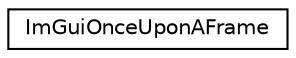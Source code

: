 digraph "Graphical Class Hierarchy"
{
  edge [fontname="Helvetica",fontsize="10",labelfontname="Helvetica",labelfontsize="10"];
  node [fontname="Helvetica",fontsize="10",shape=record];
  rankdir="LR";
  Node0 [label="ImGuiOnceUponAFrame",height=0.2,width=0.4,color="black", fillcolor="white", style="filled",URL="$structImGuiOnceUponAFrame.html"];
}
